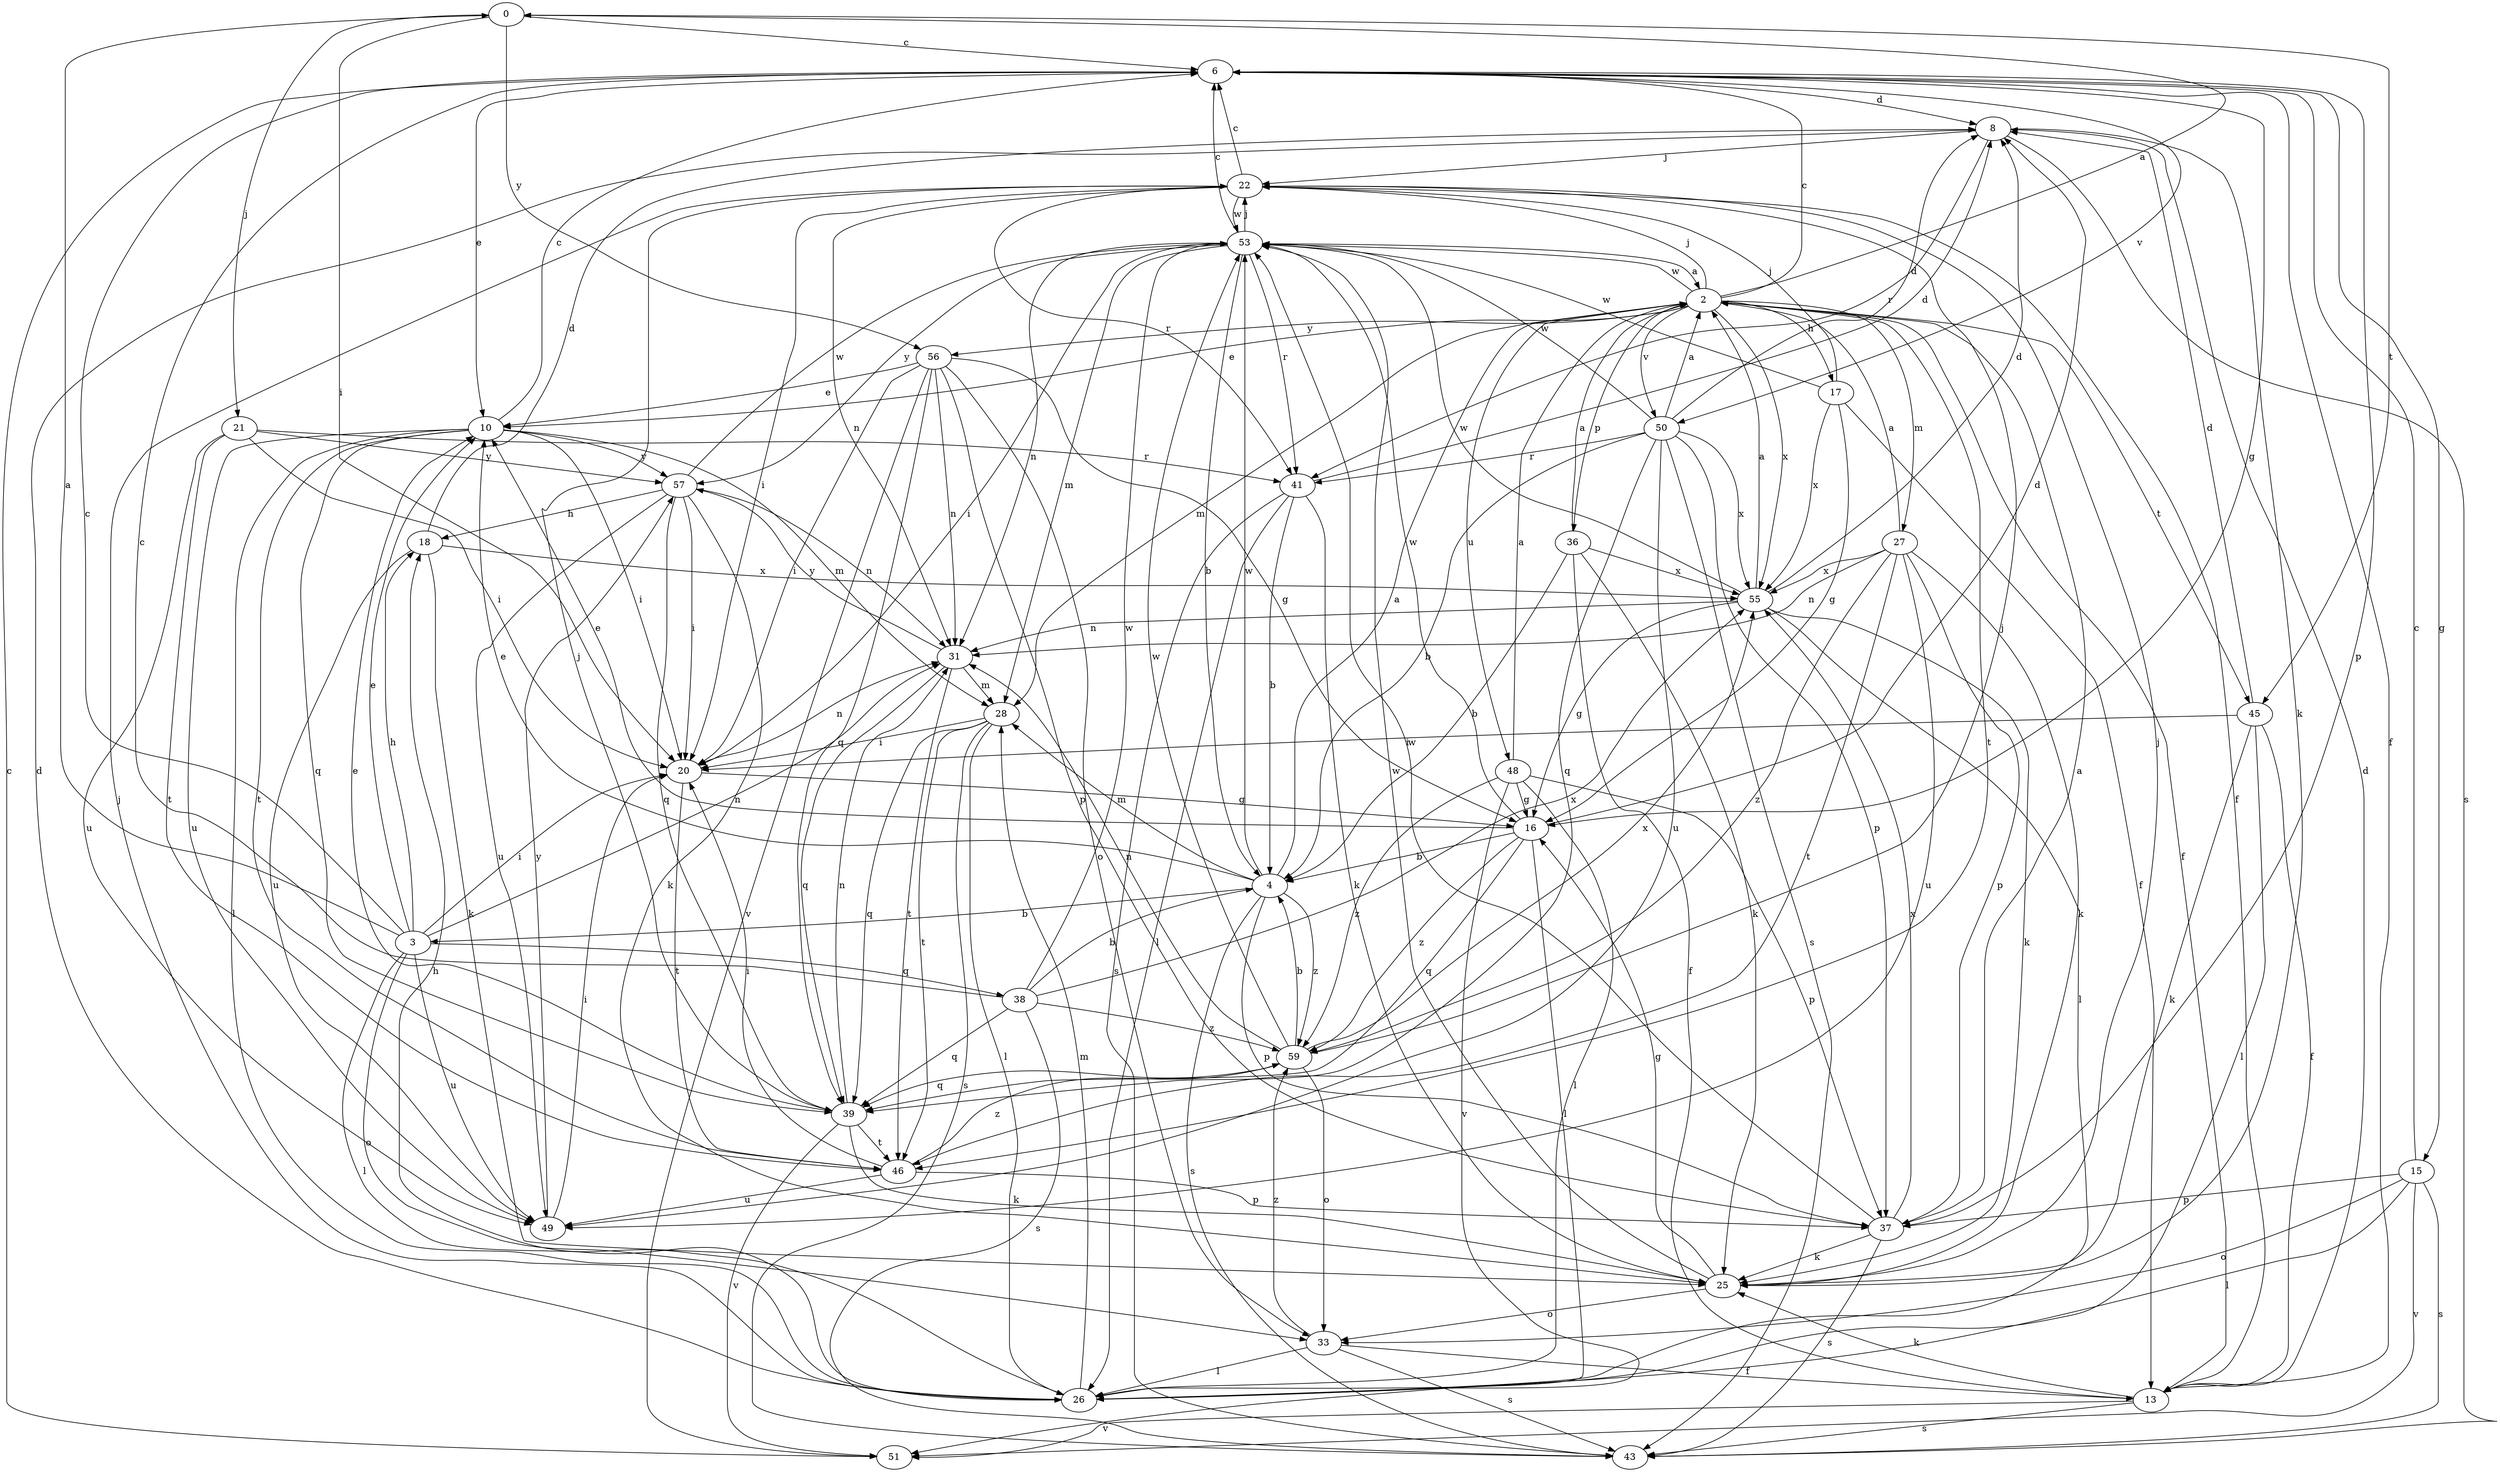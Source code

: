 strict digraph  {
0;
2;
3;
4;
6;
8;
10;
13;
15;
16;
17;
18;
20;
21;
22;
25;
26;
27;
28;
31;
33;
36;
37;
38;
39;
41;
43;
45;
46;
48;
49;
50;
51;
53;
55;
56;
57;
59;
0 -> 6  [label=c];
0 -> 20  [label=i];
0 -> 21  [label=j];
0 -> 45  [label=t];
0 -> 56  [label=y];
2 -> 0  [label=a];
2 -> 6  [label=c];
2 -> 10  [label=e];
2 -> 13  [label=f];
2 -> 17  [label=h];
2 -> 22  [label=j];
2 -> 27  [label=m];
2 -> 28  [label=m];
2 -> 36  [label=p];
2 -> 45  [label=t];
2 -> 46  [label=t];
2 -> 48  [label=u];
2 -> 50  [label=v];
2 -> 53  [label=w];
2 -> 55  [label=x];
2 -> 56  [label=y];
3 -> 0  [label=a];
3 -> 6  [label=c];
3 -> 10  [label=e];
3 -> 18  [label=h];
3 -> 20  [label=i];
3 -> 26  [label=l];
3 -> 31  [label=n];
3 -> 33  [label=o];
3 -> 38  [label=q];
3 -> 49  [label=u];
4 -> 2  [label=a];
4 -> 3  [label=b];
4 -> 10  [label=e];
4 -> 28  [label=m];
4 -> 37  [label=p];
4 -> 43  [label=s];
4 -> 53  [label=w];
4 -> 59  [label=z];
6 -> 8  [label=d];
6 -> 10  [label=e];
6 -> 13  [label=f];
6 -> 15  [label=g];
6 -> 16  [label=g];
6 -> 37  [label=p];
6 -> 50  [label=v];
8 -> 22  [label=j];
8 -> 25  [label=k];
8 -> 41  [label=r];
8 -> 43  [label=s];
10 -> 6  [label=c];
10 -> 20  [label=i];
10 -> 26  [label=l];
10 -> 28  [label=m];
10 -> 39  [label=q];
10 -> 46  [label=t];
10 -> 49  [label=u];
10 -> 57  [label=y];
13 -> 8  [label=d];
13 -> 25  [label=k];
13 -> 43  [label=s];
13 -> 51  [label=v];
15 -> 6  [label=c];
15 -> 26  [label=l];
15 -> 33  [label=o];
15 -> 37  [label=p];
15 -> 43  [label=s];
15 -> 51  [label=v];
16 -> 4  [label=b];
16 -> 8  [label=d];
16 -> 10  [label=e];
16 -> 26  [label=l];
16 -> 39  [label=q];
16 -> 53  [label=w];
16 -> 59  [label=z];
17 -> 13  [label=f];
17 -> 16  [label=g];
17 -> 22  [label=j];
17 -> 53  [label=w];
17 -> 55  [label=x];
18 -> 8  [label=d];
18 -> 25  [label=k];
18 -> 49  [label=u];
18 -> 55  [label=x];
20 -> 16  [label=g];
20 -> 31  [label=n];
20 -> 46  [label=t];
21 -> 20  [label=i];
21 -> 41  [label=r];
21 -> 46  [label=t];
21 -> 49  [label=u];
21 -> 57  [label=y];
22 -> 6  [label=c];
22 -> 13  [label=f];
22 -> 20  [label=i];
22 -> 31  [label=n];
22 -> 41  [label=r];
22 -> 53  [label=w];
25 -> 16  [label=g];
25 -> 22  [label=j];
25 -> 33  [label=o];
25 -> 53  [label=w];
26 -> 8  [label=d];
26 -> 18  [label=h];
26 -> 22  [label=j];
26 -> 28  [label=m];
27 -> 2  [label=a];
27 -> 25  [label=k];
27 -> 31  [label=n];
27 -> 37  [label=p];
27 -> 46  [label=t];
27 -> 49  [label=u];
27 -> 55  [label=x];
27 -> 59  [label=z];
28 -> 20  [label=i];
28 -> 26  [label=l];
28 -> 39  [label=q];
28 -> 43  [label=s];
28 -> 46  [label=t];
31 -> 28  [label=m];
31 -> 39  [label=q];
31 -> 46  [label=t];
31 -> 57  [label=y];
33 -> 13  [label=f];
33 -> 26  [label=l];
33 -> 43  [label=s];
33 -> 59  [label=z];
36 -> 2  [label=a];
36 -> 4  [label=b];
36 -> 13  [label=f];
36 -> 25  [label=k];
36 -> 55  [label=x];
37 -> 2  [label=a];
37 -> 25  [label=k];
37 -> 43  [label=s];
37 -> 53  [label=w];
37 -> 55  [label=x];
38 -> 4  [label=b];
38 -> 6  [label=c];
38 -> 39  [label=q];
38 -> 43  [label=s];
38 -> 53  [label=w];
38 -> 55  [label=x];
38 -> 59  [label=z];
39 -> 10  [label=e];
39 -> 22  [label=j];
39 -> 25  [label=k];
39 -> 31  [label=n];
39 -> 46  [label=t];
39 -> 51  [label=v];
41 -> 4  [label=b];
41 -> 8  [label=d];
41 -> 25  [label=k];
41 -> 26  [label=l];
41 -> 43  [label=s];
45 -> 8  [label=d];
45 -> 13  [label=f];
45 -> 20  [label=i];
45 -> 25  [label=k];
45 -> 26  [label=l];
46 -> 20  [label=i];
46 -> 37  [label=p];
46 -> 49  [label=u];
46 -> 59  [label=z];
48 -> 2  [label=a];
48 -> 16  [label=g];
48 -> 26  [label=l];
48 -> 37  [label=p];
48 -> 51  [label=v];
48 -> 59  [label=z];
49 -> 20  [label=i];
49 -> 57  [label=y];
50 -> 2  [label=a];
50 -> 4  [label=b];
50 -> 8  [label=d];
50 -> 37  [label=p];
50 -> 39  [label=q];
50 -> 41  [label=r];
50 -> 43  [label=s];
50 -> 49  [label=u];
50 -> 53  [label=w];
50 -> 55  [label=x];
51 -> 6  [label=c];
53 -> 2  [label=a];
53 -> 4  [label=b];
53 -> 6  [label=c];
53 -> 20  [label=i];
53 -> 22  [label=j];
53 -> 28  [label=m];
53 -> 31  [label=n];
53 -> 41  [label=r];
53 -> 57  [label=y];
55 -> 2  [label=a];
55 -> 8  [label=d];
55 -> 16  [label=g];
55 -> 25  [label=k];
55 -> 26  [label=l];
55 -> 31  [label=n];
55 -> 53  [label=w];
56 -> 10  [label=e];
56 -> 16  [label=g];
56 -> 20  [label=i];
56 -> 31  [label=n];
56 -> 33  [label=o];
56 -> 37  [label=p];
56 -> 39  [label=q];
56 -> 51  [label=v];
57 -> 18  [label=h];
57 -> 20  [label=i];
57 -> 25  [label=k];
57 -> 31  [label=n];
57 -> 39  [label=q];
57 -> 49  [label=u];
57 -> 53  [label=w];
59 -> 4  [label=b];
59 -> 22  [label=j];
59 -> 31  [label=n];
59 -> 33  [label=o];
59 -> 39  [label=q];
59 -> 53  [label=w];
59 -> 55  [label=x];
}
